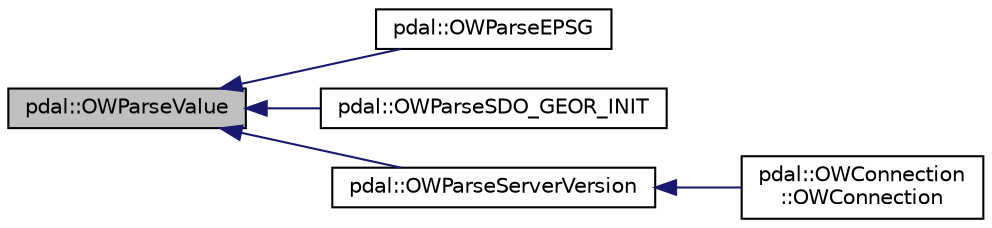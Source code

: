 digraph "pdal::OWParseValue"
{
  edge [fontname="Helvetica",fontsize="10",labelfontname="Helvetica",labelfontsize="10"];
  node [fontname="Helvetica",fontsize="10",shape=record];
  rankdir="LR";
  Node1 [label="pdal::OWParseValue",height=0.2,width=0.4,color="black", fillcolor="grey75", style="filled", fontcolor="black"];
  Node1 -> Node2 [dir="back",color="midnightblue",fontsize="10",style="solid",fontname="Helvetica"];
  Node2 [label="pdal::OWParseEPSG",height=0.2,width=0.4,color="black", fillcolor="white", style="filled",URL="$namespacepdal.html#ae5055f5c80bfdf44b4e922a3a6762127"];
  Node1 -> Node3 [dir="back",color="midnightblue",fontsize="10",style="solid",fontname="Helvetica"];
  Node3 [label="pdal::OWParseSDO_GEOR_INIT",height=0.2,width=0.4,color="black", fillcolor="white", style="filled",URL="$namespacepdal.html#afe22a4224a5f16ec6a8d2ab4939d99dc"];
  Node1 -> Node4 [dir="back",color="midnightblue",fontsize="10",style="solid",fontname="Helvetica"];
  Node4 [label="pdal::OWParseServerVersion",height=0.2,width=0.4,color="black", fillcolor="white", style="filled",URL="$namespacepdal.html#a1ffed8f76a9cd53183ef89b7d8629a63"];
  Node4 -> Node5 [dir="back",color="midnightblue",fontsize="10",style="solid",fontname="Helvetica"];
  Node5 [label="pdal::OWConnection\l::OWConnection",height=0.2,width=0.4,color="black", fillcolor="white", style="filled",URL="$classpdal_1_1OWConnection.html#a4d3955148312a41e517b6b485c179f64"];
}
